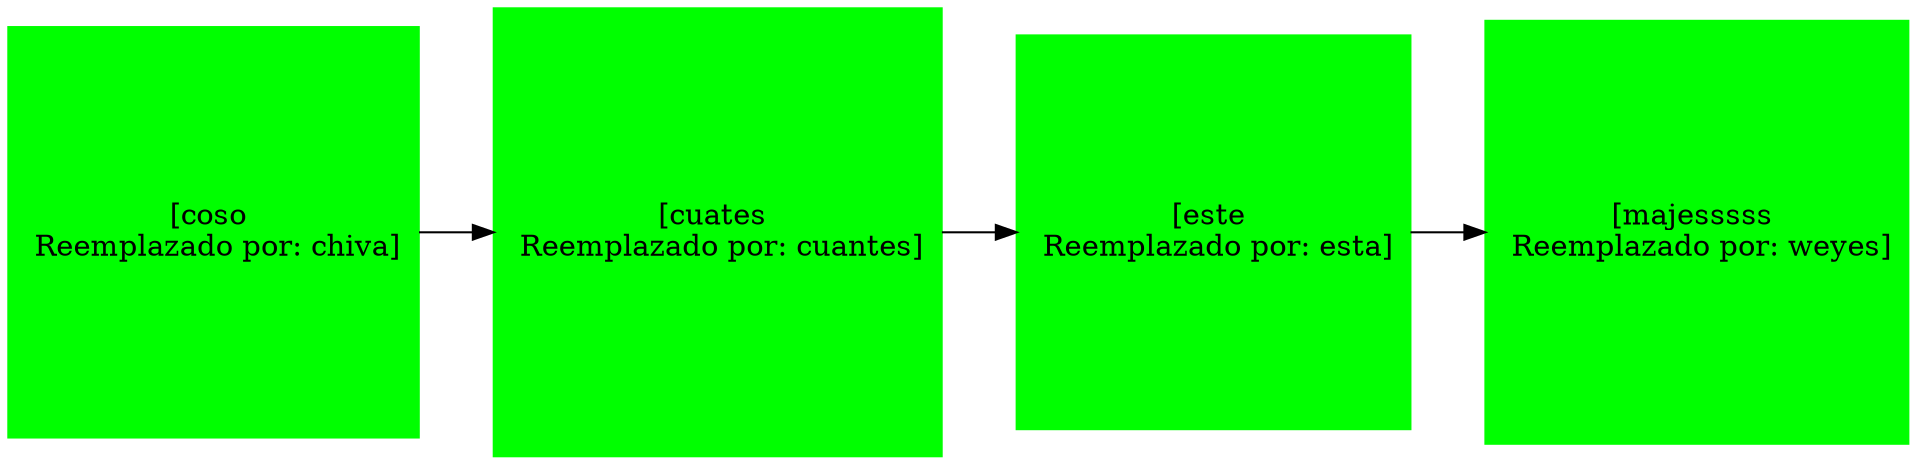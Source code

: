 digraph G {node [shape = square]; 
 graph [rankdir=LR]; 
 node [color = green]; 
 node [style = filled];
"[coso \n Reemplazado por: chiva]" ->"[cuates \n Reemplazado por: cuantes]" ->"[este \n Reemplazado por: esta]" ->"[majesssss \n Reemplazado por: weyes]"}